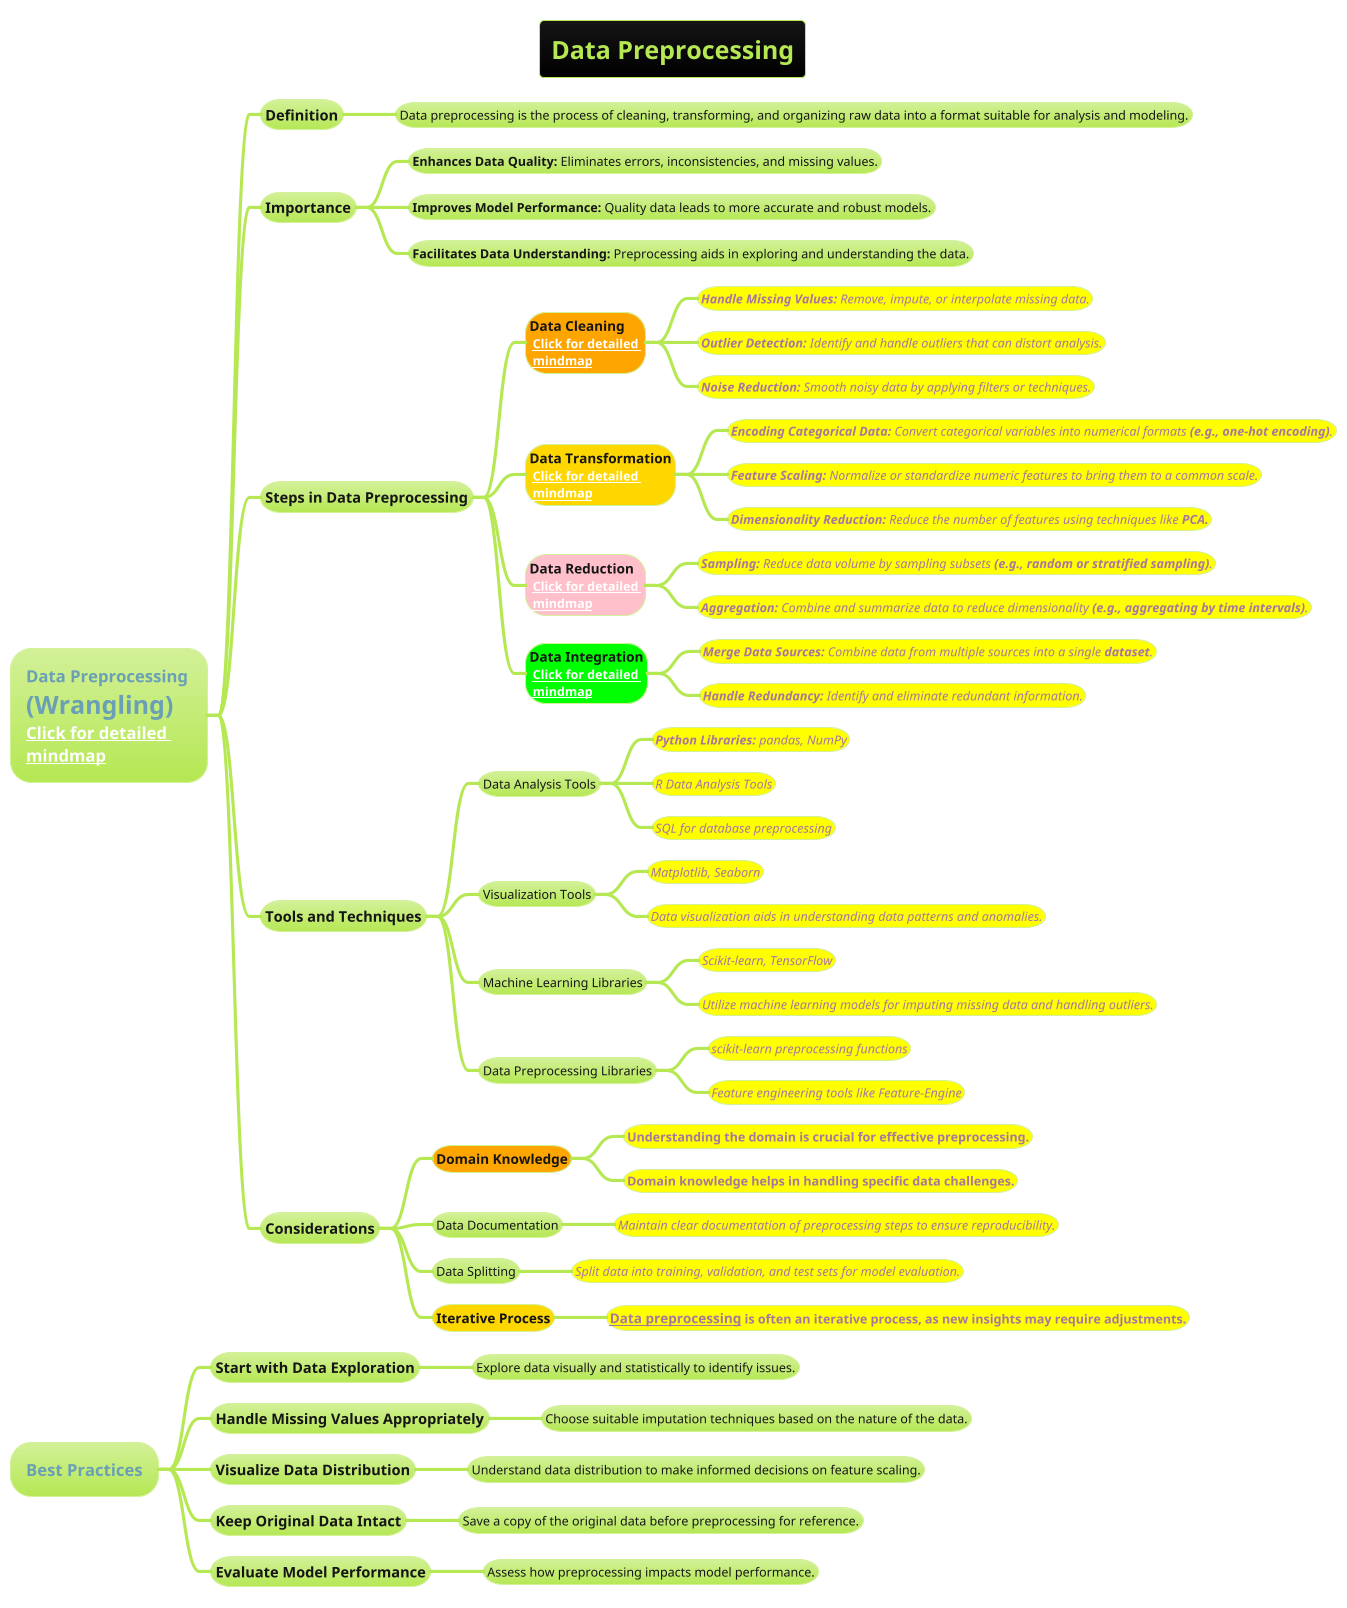 @startmindmap
title =Data Preprocessing
!theme hacker

* Data Preprocessing \n=**(Wrangling)** \n**[[Data-Wrangling-(or-preprocessing).puml Click for detailed \nmindmap]]**
** Definition
*** Data preprocessing is the process of cleaning, transforming, and organizing raw data into a format suitable for analysis and modeling.

** Importance
*** **Enhances Data Quality:** Eliminates errors, inconsistencies, and missing values.
*** **Improves Model Performance:** Quality data leads to more accurate and robust models.
*** **Facilitates Data Understanding:** Preprocessing aids in exploring and understanding the data.

** Steps in Data Preprocessing
***[#orange] ===Data Cleaning \n **[[1-Data-Cleaning.puml Click for detailed \nmindmap]]**
****[#yellow] ====<size:12>**Handle Missing Values:** Remove, impute, or interpolate missing data.
****[#yellow] ====<size:12>**Outlier Detection:** Identify and handle outliers that can distort analysis.
****[#yellow] ====<size:12>**Noise Reduction:** Smooth noisy data by applying filters or techniques.

***[#gold] ===Data Transformation \n **[[2-Data-Transformation.puml Click for detailed \nmindmap]]**
****[#yellow] ====<size:12>**Encoding Categorical Data:** Convert categorical variables into numerical formats **(e.g., one-hot encoding)**.
****[#yellow] ====<size:12>**Feature Scaling:** Normalize or standardize numeric features to bring them to a common scale.
****[#yellow] ====<size:12>**Dimensionality Reduction:** Reduce the number of features using techniques like **PCA.**

***[#pink] ===Data Reduction \n **[[3-Data-Reduction.puml Click for detailed \nmindmap]]**
****[#yellow] ====<size:12>**Sampling:** Reduce data volume by sampling subsets **(e.g., random or stratified sampling)**.
****[#yellow] ====<size:12>**Aggregation:** Combine and summarize data to reduce dimensionality **(e.g., aggregating by time intervals)**.

***[#lime] ===Data Integration \n **[[4-Data-Integration.puml Click for detailed \nmindmap]]**
****[#yellow] ====<size:12>**Merge Data Sources:** Combine data from multiple sources into a single **dataset**.
****[#yellow] ====<size:12>**Handle Redundancy:** Identify and eliminate redundant information.

** Tools and Techniques
*** Data Analysis Tools
****[#yellow] ====<size:12>**Python Libraries:** pandas, NumPy
****[#yellow] ====<size:12>R Data Analysis Tools
****[#yellow] ====<size:12>SQL for database preprocessing

*** Visualization Tools
****[#yellow] ====<size:12>Matplotlib, Seaborn
****[#yellow] ====<size:12>Data visualization aids in understanding data patterns and anomalies.

*** Machine Learning Libraries
****[#yellow] ====<size:12>Scikit-learn, TensorFlow
****[#yellow] ====<size:12>Utilize machine learning models for imputing missing data and handling outliers.

*** Data Preprocessing Libraries
****[#yellow] ====<size:12>scikit-learn preprocessing functions
****[#yellow] ====<size:12>Feature engineering tools like Feature-Engine

** Considerations
***[#orange] ===Domain Knowledge
****[#yellow] ===Understanding the domain is crucial for effective preprocessing.
****[#yellow] ===Domain knowledge helps in handling specific data challenges.

*** Data Documentation
****[#yellow] ====<size:12>Maintain clear documentation of preprocessing steps to ensure reproducibility.

*** Data Splitting
****[#yellow] ====<size:12>Split data into training, validation, and test sets for model evaluation.

***[#gold] ===Iterative Process
****[#yellow] ===__Data preprocessing__ is often an iterative process, as new insights may require adjustments.

* Best Practices
** Start with Data Exploration
*** Explore data visually and statistically to identify issues.

** Handle Missing Values Appropriately
*** Choose suitable imputation techniques based on the nature of the data.

** Visualize Data Distribution
*** Understand data distribution to make informed decisions on feature scaling.

** Keep Original Data Intact
*** Save a copy of the original data before preprocessing for reference.

** Evaluate Model Performance
*** Assess how preprocessing impacts model performance.

@endmindmap
